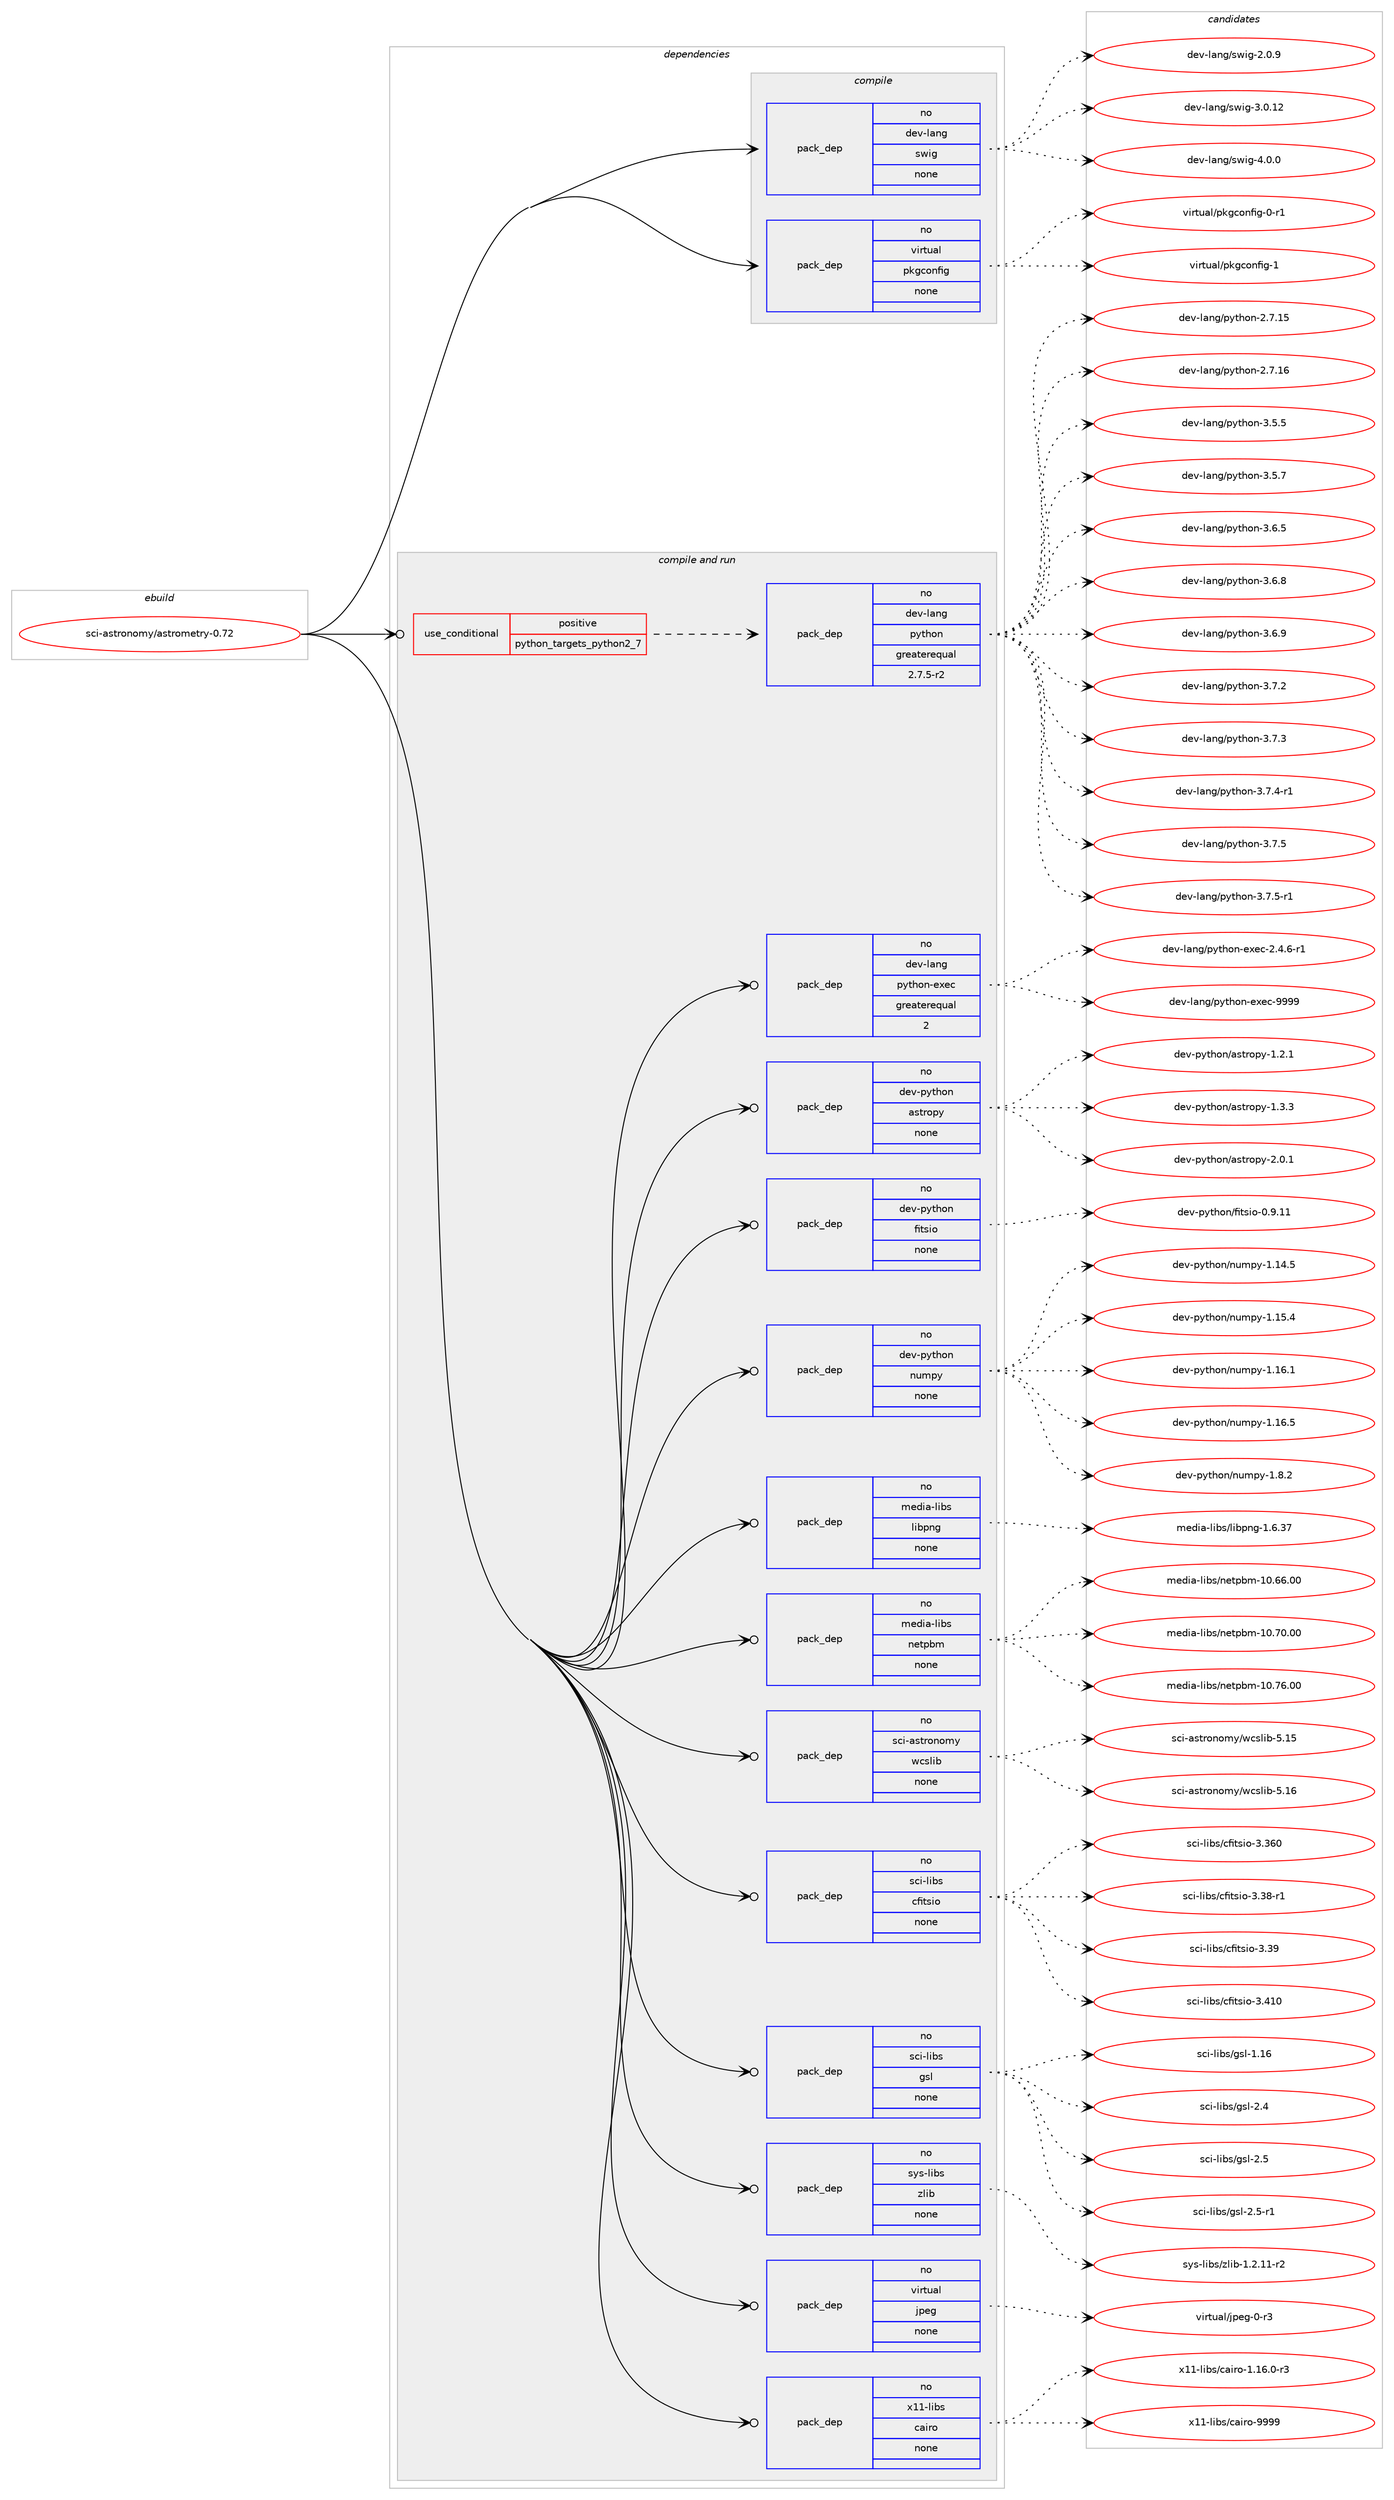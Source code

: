 digraph prolog {

# *************
# Graph options
# *************

newrank=true;
concentrate=true;
compound=true;
graph [rankdir=LR,fontname=Helvetica,fontsize=10,ranksep=1.5];#, ranksep=2.5, nodesep=0.2];
edge  [arrowhead=vee];
node  [fontname=Helvetica,fontsize=10];

# **********
# The ebuild
# **********

subgraph cluster_leftcol {
color=gray;
rank=same;
label=<<i>ebuild</i>>;
id [label="sci-astronomy/astrometry-0.72", color=red, width=4, href="../sci-astronomy/astrometry-0.72.svg"];
}

# ****************
# The dependencies
# ****************

subgraph cluster_midcol {
color=gray;
label=<<i>dependencies</i>>;
subgraph cluster_compile {
fillcolor="#eeeeee";
style=filled;
label=<<i>compile</i>>;
subgraph pack627518 {
dependency848977 [label=<<TABLE BORDER="0" CELLBORDER="1" CELLSPACING="0" CELLPADDING="4" WIDTH="220"><TR><TD ROWSPAN="6" CELLPADDING="30">pack_dep</TD></TR><TR><TD WIDTH="110">no</TD></TR><TR><TD>dev-lang</TD></TR><TR><TD>swig</TD></TR><TR><TD>none</TD></TR><TR><TD></TD></TR></TABLE>>, shape=none, color=blue];
}
id:e -> dependency848977:w [weight=20,style="solid",arrowhead="vee"];
subgraph pack627519 {
dependency848978 [label=<<TABLE BORDER="0" CELLBORDER="1" CELLSPACING="0" CELLPADDING="4" WIDTH="220"><TR><TD ROWSPAN="6" CELLPADDING="30">pack_dep</TD></TR><TR><TD WIDTH="110">no</TD></TR><TR><TD>virtual</TD></TR><TR><TD>pkgconfig</TD></TR><TR><TD>none</TD></TR><TR><TD></TD></TR></TABLE>>, shape=none, color=blue];
}
id:e -> dependency848978:w [weight=20,style="solid",arrowhead="vee"];
}
subgraph cluster_compileandrun {
fillcolor="#eeeeee";
style=filled;
label=<<i>compile and run</i>>;
subgraph cond206525 {
dependency848979 [label=<<TABLE BORDER="0" CELLBORDER="1" CELLSPACING="0" CELLPADDING="4"><TR><TD ROWSPAN="3" CELLPADDING="10">use_conditional</TD></TR><TR><TD>positive</TD></TR><TR><TD>python_targets_python2_7</TD></TR></TABLE>>, shape=none, color=red];
subgraph pack627520 {
dependency848980 [label=<<TABLE BORDER="0" CELLBORDER="1" CELLSPACING="0" CELLPADDING="4" WIDTH="220"><TR><TD ROWSPAN="6" CELLPADDING="30">pack_dep</TD></TR><TR><TD WIDTH="110">no</TD></TR><TR><TD>dev-lang</TD></TR><TR><TD>python</TD></TR><TR><TD>greaterequal</TD></TR><TR><TD>2.7.5-r2</TD></TR></TABLE>>, shape=none, color=blue];
}
dependency848979:e -> dependency848980:w [weight=20,style="dashed",arrowhead="vee"];
}
id:e -> dependency848979:w [weight=20,style="solid",arrowhead="odotvee"];
subgraph pack627521 {
dependency848981 [label=<<TABLE BORDER="0" CELLBORDER="1" CELLSPACING="0" CELLPADDING="4" WIDTH="220"><TR><TD ROWSPAN="6" CELLPADDING="30">pack_dep</TD></TR><TR><TD WIDTH="110">no</TD></TR><TR><TD>dev-lang</TD></TR><TR><TD>python-exec</TD></TR><TR><TD>greaterequal</TD></TR><TR><TD>2</TD></TR></TABLE>>, shape=none, color=blue];
}
id:e -> dependency848981:w [weight=20,style="solid",arrowhead="odotvee"];
subgraph pack627522 {
dependency848982 [label=<<TABLE BORDER="0" CELLBORDER="1" CELLSPACING="0" CELLPADDING="4" WIDTH="220"><TR><TD ROWSPAN="6" CELLPADDING="30">pack_dep</TD></TR><TR><TD WIDTH="110">no</TD></TR><TR><TD>dev-python</TD></TR><TR><TD>astropy</TD></TR><TR><TD>none</TD></TR><TR><TD></TD></TR></TABLE>>, shape=none, color=blue];
}
id:e -> dependency848982:w [weight=20,style="solid",arrowhead="odotvee"];
subgraph pack627523 {
dependency848983 [label=<<TABLE BORDER="0" CELLBORDER="1" CELLSPACING="0" CELLPADDING="4" WIDTH="220"><TR><TD ROWSPAN="6" CELLPADDING="30">pack_dep</TD></TR><TR><TD WIDTH="110">no</TD></TR><TR><TD>dev-python</TD></TR><TR><TD>fitsio</TD></TR><TR><TD>none</TD></TR><TR><TD></TD></TR></TABLE>>, shape=none, color=blue];
}
id:e -> dependency848983:w [weight=20,style="solid",arrowhead="odotvee"];
subgraph pack627524 {
dependency848984 [label=<<TABLE BORDER="0" CELLBORDER="1" CELLSPACING="0" CELLPADDING="4" WIDTH="220"><TR><TD ROWSPAN="6" CELLPADDING="30">pack_dep</TD></TR><TR><TD WIDTH="110">no</TD></TR><TR><TD>dev-python</TD></TR><TR><TD>numpy</TD></TR><TR><TD>none</TD></TR><TR><TD></TD></TR></TABLE>>, shape=none, color=blue];
}
id:e -> dependency848984:w [weight=20,style="solid",arrowhead="odotvee"];
subgraph pack627525 {
dependency848985 [label=<<TABLE BORDER="0" CELLBORDER="1" CELLSPACING="0" CELLPADDING="4" WIDTH="220"><TR><TD ROWSPAN="6" CELLPADDING="30">pack_dep</TD></TR><TR><TD WIDTH="110">no</TD></TR><TR><TD>media-libs</TD></TR><TR><TD>libpng</TD></TR><TR><TD>none</TD></TR><TR><TD></TD></TR></TABLE>>, shape=none, color=blue];
}
id:e -> dependency848985:w [weight=20,style="solid",arrowhead="odotvee"];
subgraph pack627526 {
dependency848986 [label=<<TABLE BORDER="0" CELLBORDER="1" CELLSPACING="0" CELLPADDING="4" WIDTH="220"><TR><TD ROWSPAN="6" CELLPADDING="30">pack_dep</TD></TR><TR><TD WIDTH="110">no</TD></TR><TR><TD>media-libs</TD></TR><TR><TD>netpbm</TD></TR><TR><TD>none</TD></TR><TR><TD></TD></TR></TABLE>>, shape=none, color=blue];
}
id:e -> dependency848986:w [weight=20,style="solid",arrowhead="odotvee"];
subgraph pack627527 {
dependency848987 [label=<<TABLE BORDER="0" CELLBORDER="1" CELLSPACING="0" CELLPADDING="4" WIDTH="220"><TR><TD ROWSPAN="6" CELLPADDING="30">pack_dep</TD></TR><TR><TD WIDTH="110">no</TD></TR><TR><TD>sci-astronomy</TD></TR><TR><TD>wcslib</TD></TR><TR><TD>none</TD></TR><TR><TD></TD></TR></TABLE>>, shape=none, color=blue];
}
id:e -> dependency848987:w [weight=20,style="solid",arrowhead="odotvee"];
subgraph pack627528 {
dependency848988 [label=<<TABLE BORDER="0" CELLBORDER="1" CELLSPACING="0" CELLPADDING="4" WIDTH="220"><TR><TD ROWSPAN="6" CELLPADDING="30">pack_dep</TD></TR><TR><TD WIDTH="110">no</TD></TR><TR><TD>sci-libs</TD></TR><TR><TD>cfitsio</TD></TR><TR><TD>none</TD></TR><TR><TD></TD></TR></TABLE>>, shape=none, color=blue];
}
id:e -> dependency848988:w [weight=20,style="solid",arrowhead="odotvee"];
subgraph pack627529 {
dependency848989 [label=<<TABLE BORDER="0" CELLBORDER="1" CELLSPACING="0" CELLPADDING="4" WIDTH="220"><TR><TD ROWSPAN="6" CELLPADDING="30">pack_dep</TD></TR><TR><TD WIDTH="110">no</TD></TR><TR><TD>sci-libs</TD></TR><TR><TD>gsl</TD></TR><TR><TD>none</TD></TR><TR><TD></TD></TR></TABLE>>, shape=none, color=blue];
}
id:e -> dependency848989:w [weight=20,style="solid",arrowhead="odotvee"];
subgraph pack627530 {
dependency848990 [label=<<TABLE BORDER="0" CELLBORDER="1" CELLSPACING="0" CELLPADDING="4" WIDTH="220"><TR><TD ROWSPAN="6" CELLPADDING="30">pack_dep</TD></TR><TR><TD WIDTH="110">no</TD></TR><TR><TD>sys-libs</TD></TR><TR><TD>zlib</TD></TR><TR><TD>none</TD></TR><TR><TD></TD></TR></TABLE>>, shape=none, color=blue];
}
id:e -> dependency848990:w [weight=20,style="solid",arrowhead="odotvee"];
subgraph pack627531 {
dependency848991 [label=<<TABLE BORDER="0" CELLBORDER="1" CELLSPACING="0" CELLPADDING="4" WIDTH="220"><TR><TD ROWSPAN="6" CELLPADDING="30">pack_dep</TD></TR><TR><TD WIDTH="110">no</TD></TR><TR><TD>virtual</TD></TR><TR><TD>jpeg</TD></TR><TR><TD>none</TD></TR><TR><TD></TD></TR></TABLE>>, shape=none, color=blue];
}
id:e -> dependency848991:w [weight=20,style="solid",arrowhead="odotvee"];
subgraph pack627532 {
dependency848992 [label=<<TABLE BORDER="0" CELLBORDER="1" CELLSPACING="0" CELLPADDING="4" WIDTH="220"><TR><TD ROWSPAN="6" CELLPADDING="30">pack_dep</TD></TR><TR><TD WIDTH="110">no</TD></TR><TR><TD>x11-libs</TD></TR><TR><TD>cairo</TD></TR><TR><TD>none</TD></TR><TR><TD></TD></TR></TABLE>>, shape=none, color=blue];
}
id:e -> dependency848992:w [weight=20,style="solid",arrowhead="odotvee"];
}
subgraph cluster_run {
fillcolor="#eeeeee";
style=filled;
label=<<i>run</i>>;
}
}

# **************
# The candidates
# **************

subgraph cluster_choices {
rank=same;
color=gray;
label=<<i>candidates</i>>;

subgraph choice627518 {
color=black;
nodesep=1;
choice100101118451089711010347115119105103455046484657 [label="dev-lang/swig-2.0.9", color=red, width=4,href="../dev-lang/swig-2.0.9.svg"];
choice10010111845108971101034711511910510345514648464950 [label="dev-lang/swig-3.0.12", color=red, width=4,href="../dev-lang/swig-3.0.12.svg"];
choice100101118451089711010347115119105103455246484648 [label="dev-lang/swig-4.0.0", color=red, width=4,href="../dev-lang/swig-4.0.0.svg"];
dependency848977:e -> choice100101118451089711010347115119105103455046484657:w [style=dotted,weight="100"];
dependency848977:e -> choice10010111845108971101034711511910510345514648464950:w [style=dotted,weight="100"];
dependency848977:e -> choice100101118451089711010347115119105103455246484648:w [style=dotted,weight="100"];
}
subgraph choice627519 {
color=black;
nodesep=1;
choice11810511411611797108471121071039911111010210510345484511449 [label="virtual/pkgconfig-0-r1", color=red, width=4,href="../virtual/pkgconfig-0-r1.svg"];
choice1181051141161179710847112107103991111101021051034549 [label="virtual/pkgconfig-1", color=red, width=4,href="../virtual/pkgconfig-1.svg"];
dependency848978:e -> choice11810511411611797108471121071039911111010210510345484511449:w [style=dotted,weight="100"];
dependency848978:e -> choice1181051141161179710847112107103991111101021051034549:w [style=dotted,weight="100"];
}
subgraph choice627520 {
color=black;
nodesep=1;
choice10010111845108971101034711212111610411111045504655464953 [label="dev-lang/python-2.7.15", color=red, width=4,href="../dev-lang/python-2.7.15.svg"];
choice10010111845108971101034711212111610411111045504655464954 [label="dev-lang/python-2.7.16", color=red, width=4,href="../dev-lang/python-2.7.16.svg"];
choice100101118451089711010347112121116104111110455146534653 [label="dev-lang/python-3.5.5", color=red, width=4,href="../dev-lang/python-3.5.5.svg"];
choice100101118451089711010347112121116104111110455146534655 [label="dev-lang/python-3.5.7", color=red, width=4,href="../dev-lang/python-3.5.7.svg"];
choice100101118451089711010347112121116104111110455146544653 [label="dev-lang/python-3.6.5", color=red, width=4,href="../dev-lang/python-3.6.5.svg"];
choice100101118451089711010347112121116104111110455146544656 [label="dev-lang/python-3.6.8", color=red, width=4,href="../dev-lang/python-3.6.8.svg"];
choice100101118451089711010347112121116104111110455146544657 [label="dev-lang/python-3.6.9", color=red, width=4,href="../dev-lang/python-3.6.9.svg"];
choice100101118451089711010347112121116104111110455146554650 [label="dev-lang/python-3.7.2", color=red, width=4,href="../dev-lang/python-3.7.2.svg"];
choice100101118451089711010347112121116104111110455146554651 [label="dev-lang/python-3.7.3", color=red, width=4,href="../dev-lang/python-3.7.3.svg"];
choice1001011184510897110103471121211161041111104551465546524511449 [label="dev-lang/python-3.7.4-r1", color=red, width=4,href="../dev-lang/python-3.7.4-r1.svg"];
choice100101118451089711010347112121116104111110455146554653 [label="dev-lang/python-3.7.5", color=red, width=4,href="../dev-lang/python-3.7.5.svg"];
choice1001011184510897110103471121211161041111104551465546534511449 [label="dev-lang/python-3.7.5-r1", color=red, width=4,href="../dev-lang/python-3.7.5-r1.svg"];
dependency848980:e -> choice10010111845108971101034711212111610411111045504655464953:w [style=dotted,weight="100"];
dependency848980:e -> choice10010111845108971101034711212111610411111045504655464954:w [style=dotted,weight="100"];
dependency848980:e -> choice100101118451089711010347112121116104111110455146534653:w [style=dotted,weight="100"];
dependency848980:e -> choice100101118451089711010347112121116104111110455146534655:w [style=dotted,weight="100"];
dependency848980:e -> choice100101118451089711010347112121116104111110455146544653:w [style=dotted,weight="100"];
dependency848980:e -> choice100101118451089711010347112121116104111110455146544656:w [style=dotted,weight="100"];
dependency848980:e -> choice100101118451089711010347112121116104111110455146544657:w [style=dotted,weight="100"];
dependency848980:e -> choice100101118451089711010347112121116104111110455146554650:w [style=dotted,weight="100"];
dependency848980:e -> choice100101118451089711010347112121116104111110455146554651:w [style=dotted,weight="100"];
dependency848980:e -> choice1001011184510897110103471121211161041111104551465546524511449:w [style=dotted,weight="100"];
dependency848980:e -> choice100101118451089711010347112121116104111110455146554653:w [style=dotted,weight="100"];
dependency848980:e -> choice1001011184510897110103471121211161041111104551465546534511449:w [style=dotted,weight="100"];
}
subgraph choice627521 {
color=black;
nodesep=1;
choice10010111845108971101034711212111610411111045101120101994550465246544511449 [label="dev-lang/python-exec-2.4.6-r1", color=red, width=4,href="../dev-lang/python-exec-2.4.6-r1.svg"];
choice10010111845108971101034711212111610411111045101120101994557575757 [label="dev-lang/python-exec-9999", color=red, width=4,href="../dev-lang/python-exec-9999.svg"];
dependency848981:e -> choice10010111845108971101034711212111610411111045101120101994550465246544511449:w [style=dotted,weight="100"];
dependency848981:e -> choice10010111845108971101034711212111610411111045101120101994557575757:w [style=dotted,weight="100"];
}
subgraph choice627522 {
color=black;
nodesep=1;
choice100101118451121211161041111104797115116114111112121454946504649 [label="dev-python/astropy-1.2.1", color=red, width=4,href="../dev-python/astropy-1.2.1.svg"];
choice100101118451121211161041111104797115116114111112121454946514651 [label="dev-python/astropy-1.3.3", color=red, width=4,href="../dev-python/astropy-1.3.3.svg"];
choice100101118451121211161041111104797115116114111112121455046484649 [label="dev-python/astropy-2.0.1", color=red, width=4,href="../dev-python/astropy-2.0.1.svg"];
dependency848982:e -> choice100101118451121211161041111104797115116114111112121454946504649:w [style=dotted,weight="100"];
dependency848982:e -> choice100101118451121211161041111104797115116114111112121454946514651:w [style=dotted,weight="100"];
dependency848982:e -> choice100101118451121211161041111104797115116114111112121455046484649:w [style=dotted,weight="100"];
}
subgraph choice627523 {
color=black;
nodesep=1;
choice100101118451121211161041111104710210511611510511145484657464949 [label="dev-python/fitsio-0.9.11", color=red, width=4,href="../dev-python/fitsio-0.9.11.svg"];
dependency848983:e -> choice100101118451121211161041111104710210511611510511145484657464949:w [style=dotted,weight="100"];
}
subgraph choice627524 {
color=black;
nodesep=1;
choice100101118451121211161041111104711011710911212145494649524653 [label="dev-python/numpy-1.14.5", color=red, width=4,href="../dev-python/numpy-1.14.5.svg"];
choice100101118451121211161041111104711011710911212145494649534652 [label="dev-python/numpy-1.15.4", color=red, width=4,href="../dev-python/numpy-1.15.4.svg"];
choice100101118451121211161041111104711011710911212145494649544649 [label="dev-python/numpy-1.16.1", color=red, width=4,href="../dev-python/numpy-1.16.1.svg"];
choice100101118451121211161041111104711011710911212145494649544653 [label="dev-python/numpy-1.16.5", color=red, width=4,href="../dev-python/numpy-1.16.5.svg"];
choice1001011184511212111610411111047110117109112121454946564650 [label="dev-python/numpy-1.8.2", color=red, width=4,href="../dev-python/numpy-1.8.2.svg"];
dependency848984:e -> choice100101118451121211161041111104711011710911212145494649524653:w [style=dotted,weight="100"];
dependency848984:e -> choice100101118451121211161041111104711011710911212145494649534652:w [style=dotted,weight="100"];
dependency848984:e -> choice100101118451121211161041111104711011710911212145494649544649:w [style=dotted,weight="100"];
dependency848984:e -> choice100101118451121211161041111104711011710911212145494649544653:w [style=dotted,weight="100"];
dependency848984:e -> choice1001011184511212111610411111047110117109112121454946564650:w [style=dotted,weight="100"];
}
subgraph choice627525 {
color=black;
nodesep=1;
choice109101100105974510810598115471081059811211010345494654465155 [label="media-libs/libpng-1.6.37", color=red, width=4,href="../media-libs/libpng-1.6.37.svg"];
dependency848985:e -> choice109101100105974510810598115471081059811211010345494654465155:w [style=dotted,weight="100"];
}
subgraph choice627526 {
color=black;
nodesep=1;
choice1091011001059745108105981154711010111611298109454948465454464848 [label="media-libs/netpbm-10.66.00", color=red, width=4,href="../media-libs/netpbm-10.66.00.svg"];
choice1091011001059745108105981154711010111611298109454948465548464848 [label="media-libs/netpbm-10.70.00", color=red, width=4,href="../media-libs/netpbm-10.70.00.svg"];
choice1091011001059745108105981154711010111611298109454948465554464848 [label="media-libs/netpbm-10.76.00", color=red, width=4,href="../media-libs/netpbm-10.76.00.svg"];
dependency848986:e -> choice1091011001059745108105981154711010111611298109454948465454464848:w [style=dotted,weight="100"];
dependency848986:e -> choice1091011001059745108105981154711010111611298109454948465548464848:w [style=dotted,weight="100"];
dependency848986:e -> choice1091011001059745108105981154711010111611298109454948465554464848:w [style=dotted,weight="100"];
}
subgraph choice627527 {
color=black;
nodesep=1;
choice1159910545971151161141111101111091214711999115108105984553464953 [label="sci-astronomy/wcslib-5.15", color=red, width=4,href="../sci-astronomy/wcslib-5.15.svg"];
choice1159910545971151161141111101111091214711999115108105984553464954 [label="sci-astronomy/wcslib-5.16", color=red, width=4,href="../sci-astronomy/wcslib-5.16.svg"];
dependency848987:e -> choice1159910545971151161141111101111091214711999115108105984553464953:w [style=dotted,weight="100"];
dependency848987:e -> choice1159910545971151161141111101111091214711999115108105984553464954:w [style=dotted,weight="100"];
}
subgraph choice627528 {
color=black;
nodesep=1;
choice1159910545108105981154799102105116115105111455146515448 [label="sci-libs/cfitsio-3.360", color=red, width=4,href="../sci-libs/cfitsio-3.360.svg"];
choice115991054510810598115479910210511611510511145514651564511449 [label="sci-libs/cfitsio-3.38-r1", color=red, width=4,href="../sci-libs/cfitsio-3.38-r1.svg"];
choice11599105451081059811547991021051161151051114551465157 [label="sci-libs/cfitsio-3.39", color=red, width=4,href="../sci-libs/cfitsio-3.39.svg"];
choice1159910545108105981154799102105116115105111455146524948 [label="sci-libs/cfitsio-3.410", color=red, width=4,href="../sci-libs/cfitsio-3.410.svg"];
dependency848988:e -> choice1159910545108105981154799102105116115105111455146515448:w [style=dotted,weight="100"];
dependency848988:e -> choice115991054510810598115479910210511611510511145514651564511449:w [style=dotted,weight="100"];
dependency848988:e -> choice11599105451081059811547991021051161151051114551465157:w [style=dotted,weight="100"];
dependency848988:e -> choice1159910545108105981154799102105116115105111455146524948:w [style=dotted,weight="100"];
}
subgraph choice627529 {
color=black;
nodesep=1;
choice115991054510810598115471031151084549464954 [label="sci-libs/gsl-1.16", color=red, width=4,href="../sci-libs/gsl-1.16.svg"];
choice1159910545108105981154710311510845504652 [label="sci-libs/gsl-2.4", color=red, width=4,href="../sci-libs/gsl-2.4.svg"];
choice1159910545108105981154710311510845504653 [label="sci-libs/gsl-2.5", color=red, width=4,href="../sci-libs/gsl-2.5.svg"];
choice11599105451081059811547103115108455046534511449 [label="sci-libs/gsl-2.5-r1", color=red, width=4,href="../sci-libs/gsl-2.5-r1.svg"];
dependency848989:e -> choice115991054510810598115471031151084549464954:w [style=dotted,weight="100"];
dependency848989:e -> choice1159910545108105981154710311510845504652:w [style=dotted,weight="100"];
dependency848989:e -> choice1159910545108105981154710311510845504653:w [style=dotted,weight="100"];
dependency848989:e -> choice11599105451081059811547103115108455046534511449:w [style=dotted,weight="100"];
}
subgraph choice627530 {
color=black;
nodesep=1;
choice11512111545108105981154712210810598454946504649494511450 [label="sys-libs/zlib-1.2.11-r2", color=red, width=4,href="../sys-libs/zlib-1.2.11-r2.svg"];
dependency848990:e -> choice11512111545108105981154712210810598454946504649494511450:w [style=dotted,weight="100"];
}
subgraph choice627531 {
color=black;
nodesep=1;
choice118105114116117971084710611210110345484511451 [label="virtual/jpeg-0-r3", color=red, width=4,href="../virtual/jpeg-0-r3.svg"];
dependency848991:e -> choice118105114116117971084710611210110345484511451:w [style=dotted,weight="100"];
}
subgraph choice627532 {
color=black;
nodesep=1;
choice12049494510810598115479997105114111454946495446484511451 [label="x11-libs/cairo-1.16.0-r3", color=red, width=4,href="../x11-libs/cairo-1.16.0-r3.svg"];
choice120494945108105981154799971051141114557575757 [label="x11-libs/cairo-9999", color=red, width=4,href="../x11-libs/cairo-9999.svg"];
dependency848992:e -> choice12049494510810598115479997105114111454946495446484511451:w [style=dotted,weight="100"];
dependency848992:e -> choice120494945108105981154799971051141114557575757:w [style=dotted,weight="100"];
}
}

}
